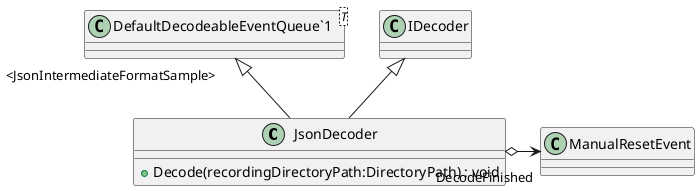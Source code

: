@startuml
class JsonDecoder {
    + Decode(recordingDirectoryPath:DirectoryPath) : void
}
class "DefaultDecodeableEventQueue`1"<T> {
}
"DefaultDecodeableEventQueue`1" "<JsonIntermediateFormatSample>" <|-- JsonDecoder
IDecoder <|-- JsonDecoder
JsonDecoder o-> "DecodeFinished" ManualResetEvent
@enduml
